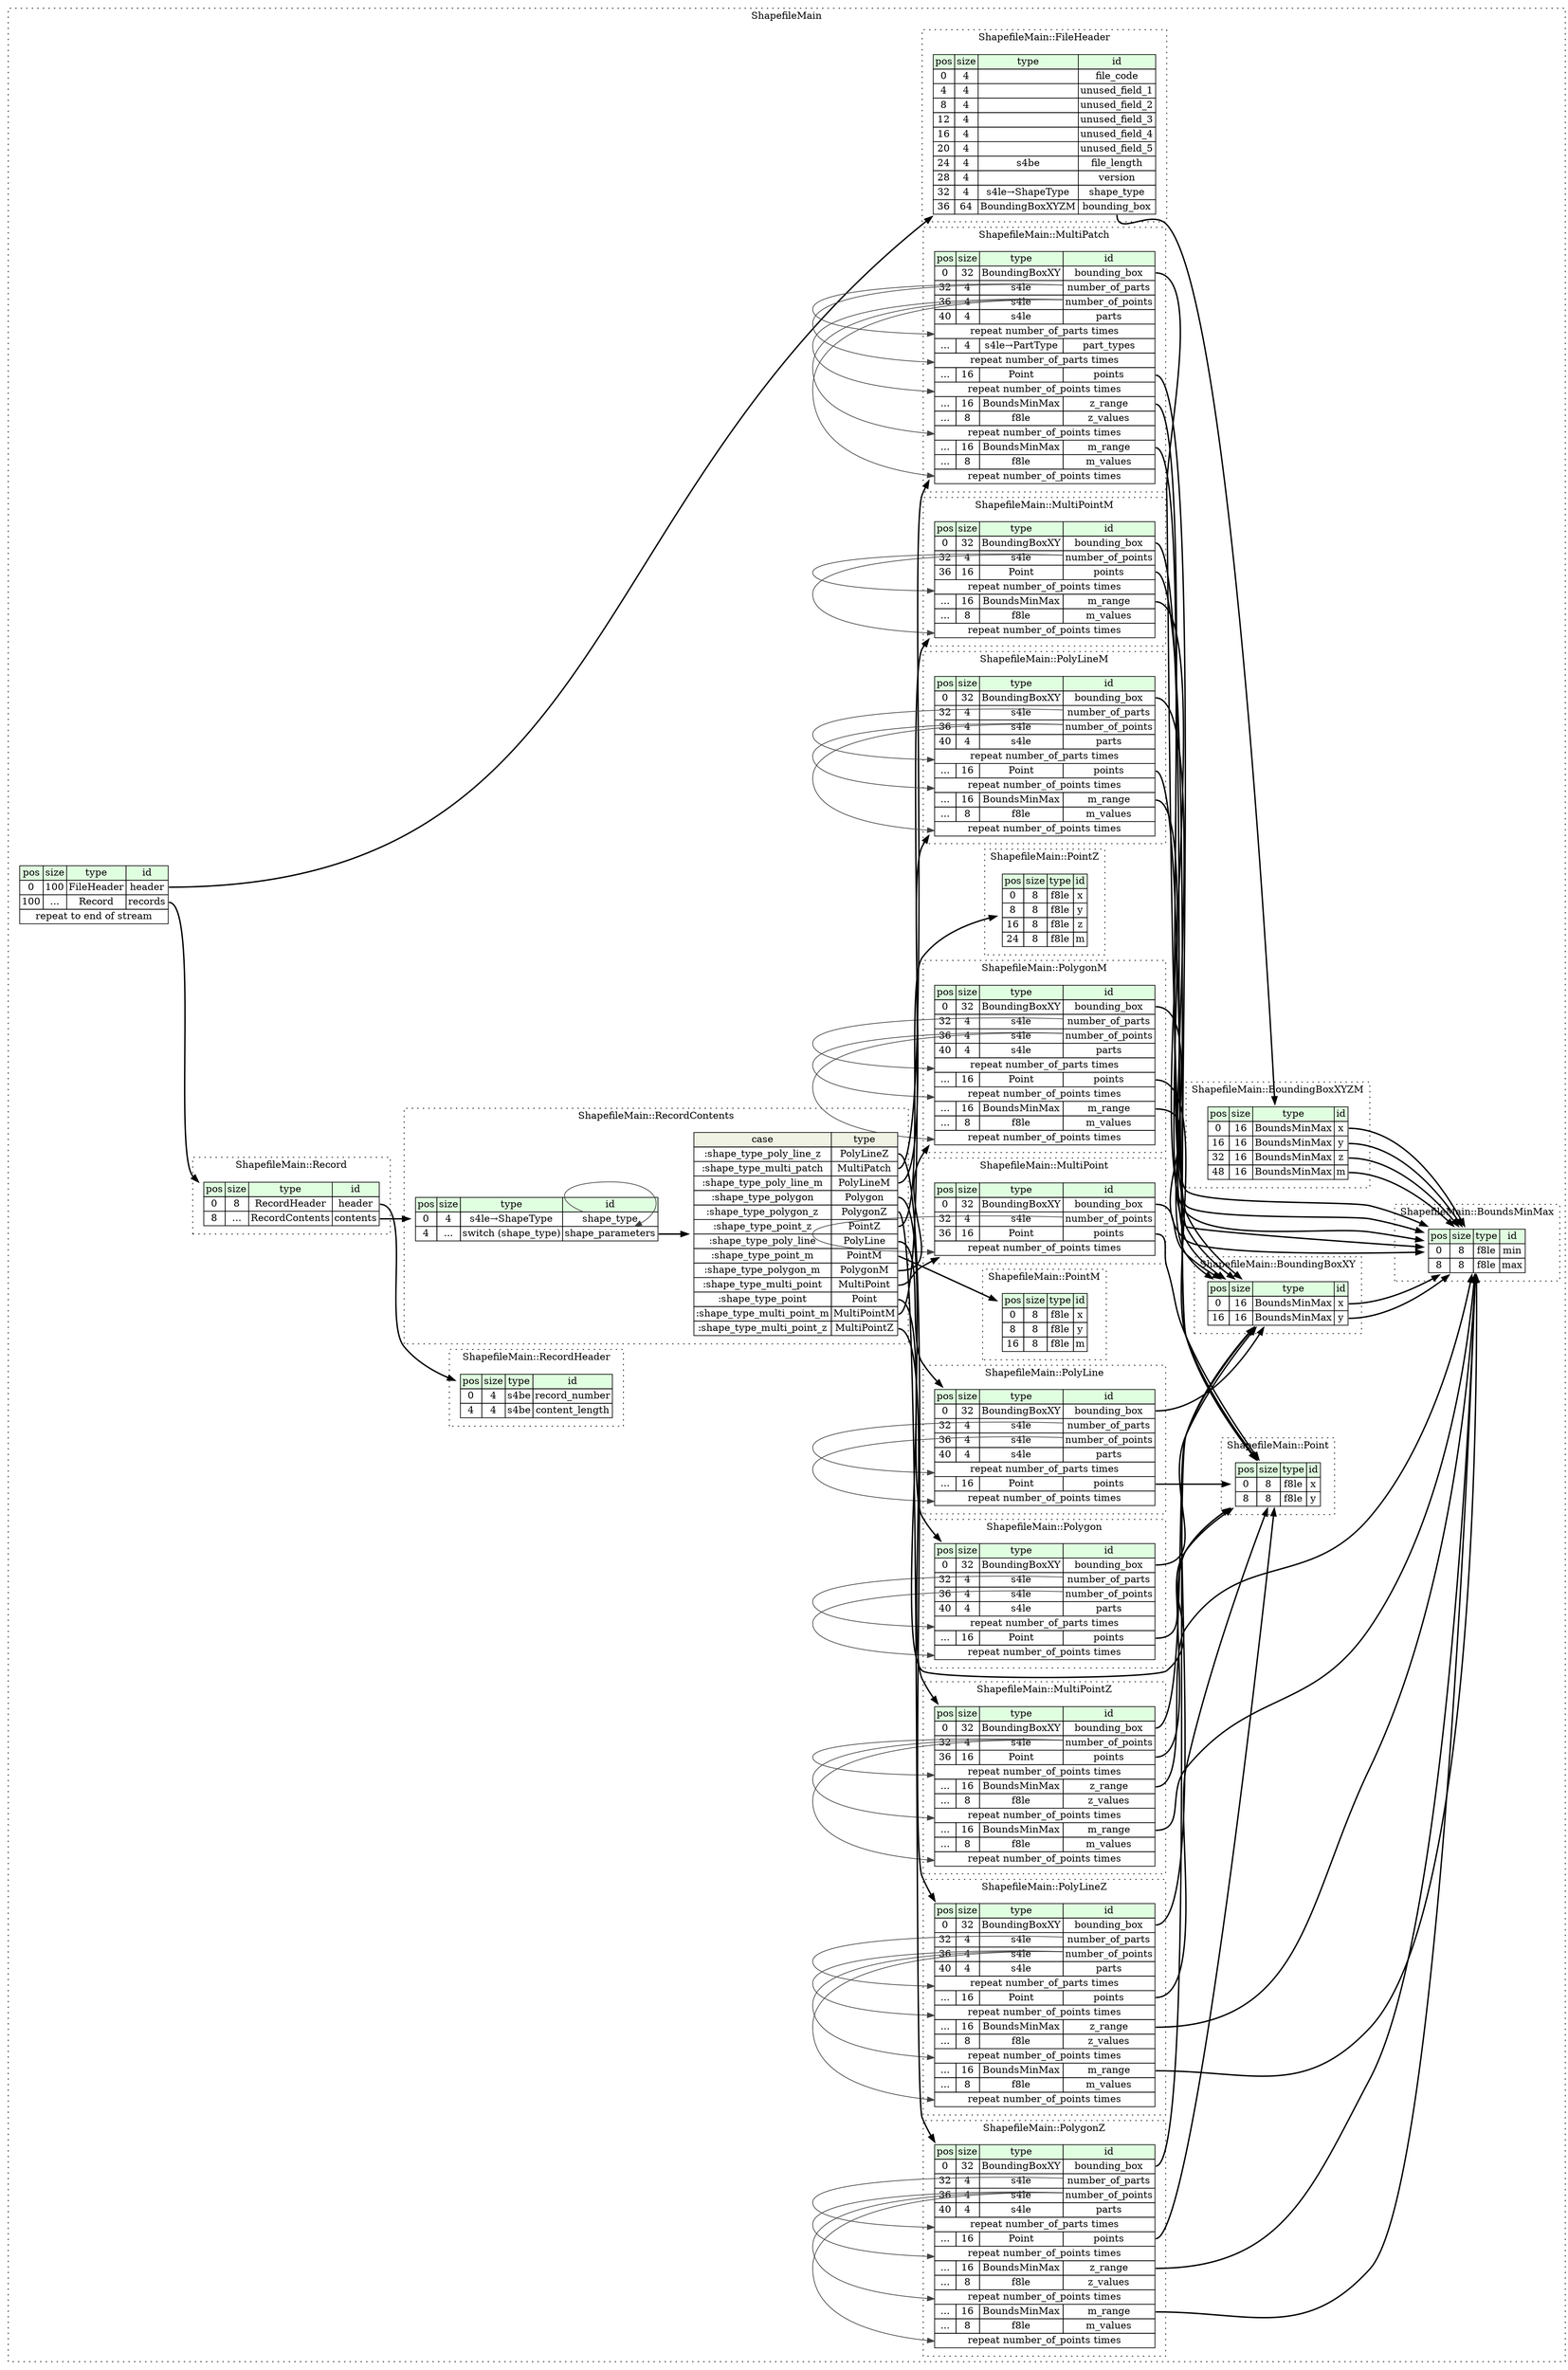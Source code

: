 digraph {
	rankdir=LR;
	node [shape=plaintext];
	subgraph cluster__shapefile_main {
		label="ShapefileMain";
		graph[style=dotted];

		shapefile_main__seq [label=<<TABLE BORDER="0" CELLBORDER="1" CELLSPACING="0">
			<TR><TD BGCOLOR="#E0FFE0">pos</TD><TD BGCOLOR="#E0FFE0">size</TD><TD BGCOLOR="#E0FFE0">type</TD><TD BGCOLOR="#E0FFE0">id</TD></TR>
			<TR><TD PORT="header_pos">0</TD><TD PORT="header_size">100</TD><TD>FileHeader</TD><TD PORT="header_type">header</TD></TR>
			<TR><TD PORT="records_pos">100</TD><TD PORT="records_size">...</TD><TD>Record</TD><TD PORT="records_type">records</TD></TR>
			<TR><TD COLSPAN="4" PORT="records__repeat">repeat to end of stream</TD></TR>
		</TABLE>>];
		subgraph cluster__multi_point_m {
			label="ShapefileMain::MultiPointM";
			graph[style=dotted];

			multi_point_m__seq [label=<<TABLE BORDER="0" CELLBORDER="1" CELLSPACING="0">
				<TR><TD BGCOLOR="#E0FFE0">pos</TD><TD BGCOLOR="#E0FFE0">size</TD><TD BGCOLOR="#E0FFE0">type</TD><TD BGCOLOR="#E0FFE0">id</TD></TR>
				<TR><TD PORT="bounding_box_pos">0</TD><TD PORT="bounding_box_size">32</TD><TD>BoundingBoxXY</TD><TD PORT="bounding_box_type">bounding_box</TD></TR>
				<TR><TD PORT="number_of_points_pos">32</TD><TD PORT="number_of_points_size">4</TD><TD>s4le</TD><TD PORT="number_of_points_type">number_of_points</TD></TR>
				<TR><TD PORT="points_pos">36</TD><TD PORT="points_size">16</TD><TD>Point</TD><TD PORT="points_type">points</TD></TR>
				<TR><TD COLSPAN="4" PORT="points__repeat">repeat number_of_points times</TD></TR>
				<TR><TD PORT="m_range_pos">...</TD><TD PORT="m_range_size">16</TD><TD>BoundsMinMax</TD><TD PORT="m_range_type">m_range</TD></TR>
				<TR><TD PORT="m_values_pos">...</TD><TD PORT="m_values_size">8</TD><TD>f8le</TD><TD PORT="m_values_type">m_values</TD></TR>
				<TR><TD COLSPAN="4" PORT="m_values__repeat">repeat number_of_points times</TD></TR>
			</TABLE>>];
		}
		subgraph cluster__bounding_box_x_y_z_m {
			label="ShapefileMain::BoundingBoxXYZM";
			graph[style=dotted];

			bounding_box_x_y_z_m__seq [label=<<TABLE BORDER="0" CELLBORDER="1" CELLSPACING="0">
				<TR><TD BGCOLOR="#E0FFE0">pos</TD><TD BGCOLOR="#E0FFE0">size</TD><TD BGCOLOR="#E0FFE0">type</TD><TD BGCOLOR="#E0FFE0">id</TD></TR>
				<TR><TD PORT="x_pos">0</TD><TD PORT="x_size">16</TD><TD>BoundsMinMax</TD><TD PORT="x_type">x</TD></TR>
				<TR><TD PORT="y_pos">16</TD><TD PORT="y_size">16</TD><TD>BoundsMinMax</TD><TD PORT="y_type">y</TD></TR>
				<TR><TD PORT="z_pos">32</TD><TD PORT="z_size">16</TD><TD>BoundsMinMax</TD><TD PORT="z_type">z</TD></TR>
				<TR><TD PORT="m_pos">48</TD><TD PORT="m_size">16</TD><TD>BoundsMinMax</TD><TD PORT="m_type">m</TD></TR>
			</TABLE>>];
		}
		subgraph cluster__point {
			label="ShapefileMain::Point";
			graph[style=dotted];

			point__seq [label=<<TABLE BORDER="0" CELLBORDER="1" CELLSPACING="0">
				<TR><TD BGCOLOR="#E0FFE0">pos</TD><TD BGCOLOR="#E0FFE0">size</TD><TD BGCOLOR="#E0FFE0">type</TD><TD BGCOLOR="#E0FFE0">id</TD></TR>
				<TR><TD PORT="x_pos">0</TD><TD PORT="x_size">8</TD><TD>f8le</TD><TD PORT="x_type">x</TD></TR>
				<TR><TD PORT="y_pos">8</TD><TD PORT="y_size">8</TD><TD>f8le</TD><TD PORT="y_type">y</TD></TR>
			</TABLE>>];
		}
		subgraph cluster__polygon {
			label="ShapefileMain::Polygon";
			graph[style=dotted];

			polygon__seq [label=<<TABLE BORDER="0" CELLBORDER="1" CELLSPACING="0">
				<TR><TD BGCOLOR="#E0FFE0">pos</TD><TD BGCOLOR="#E0FFE0">size</TD><TD BGCOLOR="#E0FFE0">type</TD><TD BGCOLOR="#E0FFE0">id</TD></TR>
				<TR><TD PORT="bounding_box_pos">0</TD><TD PORT="bounding_box_size">32</TD><TD>BoundingBoxXY</TD><TD PORT="bounding_box_type">bounding_box</TD></TR>
				<TR><TD PORT="number_of_parts_pos">32</TD><TD PORT="number_of_parts_size">4</TD><TD>s4le</TD><TD PORT="number_of_parts_type">number_of_parts</TD></TR>
				<TR><TD PORT="number_of_points_pos">36</TD><TD PORT="number_of_points_size">4</TD><TD>s4le</TD><TD PORT="number_of_points_type">number_of_points</TD></TR>
				<TR><TD PORT="parts_pos">40</TD><TD PORT="parts_size">4</TD><TD>s4le</TD><TD PORT="parts_type">parts</TD></TR>
				<TR><TD COLSPAN="4" PORT="parts__repeat">repeat number_of_parts times</TD></TR>
				<TR><TD PORT="points_pos">...</TD><TD PORT="points_size">16</TD><TD>Point</TD><TD PORT="points_type">points</TD></TR>
				<TR><TD COLSPAN="4" PORT="points__repeat">repeat number_of_points times</TD></TR>
			</TABLE>>];
		}
		subgraph cluster__bounds_min_max {
			label="ShapefileMain::BoundsMinMax";
			graph[style=dotted];

			bounds_min_max__seq [label=<<TABLE BORDER="0" CELLBORDER="1" CELLSPACING="0">
				<TR><TD BGCOLOR="#E0FFE0">pos</TD><TD BGCOLOR="#E0FFE0">size</TD><TD BGCOLOR="#E0FFE0">type</TD><TD BGCOLOR="#E0FFE0">id</TD></TR>
				<TR><TD PORT="min_pos">0</TD><TD PORT="min_size">8</TD><TD>f8le</TD><TD PORT="min_type">min</TD></TR>
				<TR><TD PORT="max_pos">8</TD><TD PORT="max_size">8</TD><TD>f8le</TD><TD PORT="max_type">max</TD></TR>
			</TABLE>>];
		}
		subgraph cluster__poly_line {
			label="ShapefileMain::PolyLine";
			graph[style=dotted];

			poly_line__seq [label=<<TABLE BORDER="0" CELLBORDER="1" CELLSPACING="0">
				<TR><TD BGCOLOR="#E0FFE0">pos</TD><TD BGCOLOR="#E0FFE0">size</TD><TD BGCOLOR="#E0FFE0">type</TD><TD BGCOLOR="#E0FFE0">id</TD></TR>
				<TR><TD PORT="bounding_box_pos">0</TD><TD PORT="bounding_box_size">32</TD><TD>BoundingBoxXY</TD><TD PORT="bounding_box_type">bounding_box</TD></TR>
				<TR><TD PORT="number_of_parts_pos">32</TD><TD PORT="number_of_parts_size">4</TD><TD>s4le</TD><TD PORT="number_of_parts_type">number_of_parts</TD></TR>
				<TR><TD PORT="number_of_points_pos">36</TD><TD PORT="number_of_points_size">4</TD><TD>s4le</TD><TD PORT="number_of_points_type">number_of_points</TD></TR>
				<TR><TD PORT="parts_pos">40</TD><TD PORT="parts_size">4</TD><TD>s4le</TD><TD PORT="parts_type">parts</TD></TR>
				<TR><TD COLSPAN="4" PORT="parts__repeat">repeat number_of_parts times</TD></TR>
				<TR><TD PORT="points_pos">...</TD><TD PORT="points_size">16</TD><TD>Point</TD><TD PORT="points_type">points</TD></TR>
				<TR><TD COLSPAN="4" PORT="points__repeat">repeat number_of_points times</TD></TR>
			</TABLE>>];
		}
		subgraph cluster__multi_point_z {
			label="ShapefileMain::MultiPointZ";
			graph[style=dotted];

			multi_point_z__seq [label=<<TABLE BORDER="0" CELLBORDER="1" CELLSPACING="0">
				<TR><TD BGCOLOR="#E0FFE0">pos</TD><TD BGCOLOR="#E0FFE0">size</TD><TD BGCOLOR="#E0FFE0">type</TD><TD BGCOLOR="#E0FFE0">id</TD></TR>
				<TR><TD PORT="bounding_box_pos">0</TD><TD PORT="bounding_box_size">32</TD><TD>BoundingBoxXY</TD><TD PORT="bounding_box_type">bounding_box</TD></TR>
				<TR><TD PORT="number_of_points_pos">32</TD><TD PORT="number_of_points_size">4</TD><TD>s4le</TD><TD PORT="number_of_points_type">number_of_points</TD></TR>
				<TR><TD PORT="points_pos">36</TD><TD PORT="points_size">16</TD><TD>Point</TD><TD PORT="points_type">points</TD></TR>
				<TR><TD COLSPAN="4" PORT="points__repeat">repeat number_of_points times</TD></TR>
				<TR><TD PORT="z_range_pos">...</TD><TD PORT="z_range_size">16</TD><TD>BoundsMinMax</TD><TD PORT="z_range_type">z_range</TD></TR>
				<TR><TD PORT="z_values_pos">...</TD><TD PORT="z_values_size">8</TD><TD>f8le</TD><TD PORT="z_values_type">z_values</TD></TR>
				<TR><TD COLSPAN="4" PORT="z_values__repeat">repeat number_of_points times</TD></TR>
				<TR><TD PORT="m_range_pos">...</TD><TD PORT="m_range_size">16</TD><TD>BoundsMinMax</TD><TD PORT="m_range_type">m_range</TD></TR>
				<TR><TD PORT="m_values_pos">...</TD><TD PORT="m_values_size">8</TD><TD>f8le</TD><TD PORT="m_values_type">m_values</TD></TR>
				<TR><TD COLSPAN="4" PORT="m_values__repeat">repeat number_of_points times</TD></TR>
			</TABLE>>];
		}
		subgraph cluster__poly_line_z {
			label="ShapefileMain::PolyLineZ";
			graph[style=dotted];

			poly_line_z__seq [label=<<TABLE BORDER="0" CELLBORDER="1" CELLSPACING="0">
				<TR><TD BGCOLOR="#E0FFE0">pos</TD><TD BGCOLOR="#E0FFE0">size</TD><TD BGCOLOR="#E0FFE0">type</TD><TD BGCOLOR="#E0FFE0">id</TD></TR>
				<TR><TD PORT="bounding_box_pos">0</TD><TD PORT="bounding_box_size">32</TD><TD>BoundingBoxXY</TD><TD PORT="bounding_box_type">bounding_box</TD></TR>
				<TR><TD PORT="number_of_parts_pos">32</TD><TD PORT="number_of_parts_size">4</TD><TD>s4le</TD><TD PORT="number_of_parts_type">number_of_parts</TD></TR>
				<TR><TD PORT="number_of_points_pos">36</TD><TD PORT="number_of_points_size">4</TD><TD>s4le</TD><TD PORT="number_of_points_type">number_of_points</TD></TR>
				<TR><TD PORT="parts_pos">40</TD><TD PORT="parts_size">4</TD><TD>s4le</TD><TD PORT="parts_type">parts</TD></TR>
				<TR><TD COLSPAN="4" PORT="parts__repeat">repeat number_of_parts times</TD></TR>
				<TR><TD PORT="points_pos">...</TD><TD PORT="points_size">16</TD><TD>Point</TD><TD PORT="points_type">points</TD></TR>
				<TR><TD COLSPAN="4" PORT="points__repeat">repeat number_of_points times</TD></TR>
				<TR><TD PORT="z_range_pos">...</TD><TD PORT="z_range_size">16</TD><TD>BoundsMinMax</TD><TD PORT="z_range_type">z_range</TD></TR>
				<TR><TD PORT="z_values_pos">...</TD><TD PORT="z_values_size">8</TD><TD>f8le</TD><TD PORT="z_values_type">z_values</TD></TR>
				<TR><TD COLSPAN="4" PORT="z_values__repeat">repeat number_of_points times</TD></TR>
				<TR><TD PORT="m_range_pos">...</TD><TD PORT="m_range_size">16</TD><TD>BoundsMinMax</TD><TD PORT="m_range_type">m_range</TD></TR>
				<TR><TD PORT="m_values_pos">...</TD><TD PORT="m_values_size">8</TD><TD>f8le</TD><TD PORT="m_values_type">m_values</TD></TR>
				<TR><TD COLSPAN="4" PORT="m_values__repeat">repeat number_of_points times</TD></TR>
			</TABLE>>];
		}
		subgraph cluster__polygon_z {
			label="ShapefileMain::PolygonZ";
			graph[style=dotted];

			polygon_z__seq [label=<<TABLE BORDER="0" CELLBORDER="1" CELLSPACING="0">
				<TR><TD BGCOLOR="#E0FFE0">pos</TD><TD BGCOLOR="#E0FFE0">size</TD><TD BGCOLOR="#E0FFE0">type</TD><TD BGCOLOR="#E0FFE0">id</TD></TR>
				<TR><TD PORT="bounding_box_pos">0</TD><TD PORT="bounding_box_size">32</TD><TD>BoundingBoxXY</TD><TD PORT="bounding_box_type">bounding_box</TD></TR>
				<TR><TD PORT="number_of_parts_pos">32</TD><TD PORT="number_of_parts_size">4</TD><TD>s4le</TD><TD PORT="number_of_parts_type">number_of_parts</TD></TR>
				<TR><TD PORT="number_of_points_pos">36</TD><TD PORT="number_of_points_size">4</TD><TD>s4le</TD><TD PORT="number_of_points_type">number_of_points</TD></TR>
				<TR><TD PORT="parts_pos">40</TD><TD PORT="parts_size">4</TD><TD>s4le</TD><TD PORT="parts_type">parts</TD></TR>
				<TR><TD COLSPAN="4" PORT="parts__repeat">repeat number_of_parts times</TD></TR>
				<TR><TD PORT="points_pos">...</TD><TD PORT="points_size">16</TD><TD>Point</TD><TD PORT="points_type">points</TD></TR>
				<TR><TD COLSPAN="4" PORT="points__repeat">repeat number_of_points times</TD></TR>
				<TR><TD PORT="z_range_pos">...</TD><TD PORT="z_range_size">16</TD><TD>BoundsMinMax</TD><TD PORT="z_range_type">z_range</TD></TR>
				<TR><TD PORT="z_values_pos">...</TD><TD PORT="z_values_size">8</TD><TD>f8le</TD><TD PORT="z_values_type">z_values</TD></TR>
				<TR><TD COLSPAN="4" PORT="z_values__repeat">repeat number_of_points times</TD></TR>
				<TR><TD PORT="m_range_pos">...</TD><TD PORT="m_range_size">16</TD><TD>BoundsMinMax</TD><TD PORT="m_range_type">m_range</TD></TR>
				<TR><TD PORT="m_values_pos">...</TD><TD PORT="m_values_size">8</TD><TD>f8le</TD><TD PORT="m_values_type">m_values</TD></TR>
				<TR><TD COLSPAN="4" PORT="m_values__repeat">repeat number_of_points times</TD></TR>
			</TABLE>>];
		}
		subgraph cluster__bounding_box_x_y {
			label="ShapefileMain::BoundingBoxXY";
			graph[style=dotted];

			bounding_box_x_y__seq [label=<<TABLE BORDER="0" CELLBORDER="1" CELLSPACING="0">
				<TR><TD BGCOLOR="#E0FFE0">pos</TD><TD BGCOLOR="#E0FFE0">size</TD><TD BGCOLOR="#E0FFE0">type</TD><TD BGCOLOR="#E0FFE0">id</TD></TR>
				<TR><TD PORT="x_pos">0</TD><TD PORT="x_size">16</TD><TD>BoundsMinMax</TD><TD PORT="x_type">x</TD></TR>
				<TR><TD PORT="y_pos">16</TD><TD PORT="y_size">16</TD><TD>BoundsMinMax</TD><TD PORT="y_type">y</TD></TR>
			</TABLE>>];
		}
		subgraph cluster__point_m {
			label="ShapefileMain::PointM";
			graph[style=dotted];

			point_m__seq [label=<<TABLE BORDER="0" CELLBORDER="1" CELLSPACING="0">
				<TR><TD BGCOLOR="#E0FFE0">pos</TD><TD BGCOLOR="#E0FFE0">size</TD><TD BGCOLOR="#E0FFE0">type</TD><TD BGCOLOR="#E0FFE0">id</TD></TR>
				<TR><TD PORT="x_pos">0</TD><TD PORT="x_size">8</TD><TD>f8le</TD><TD PORT="x_type">x</TD></TR>
				<TR><TD PORT="y_pos">8</TD><TD PORT="y_size">8</TD><TD>f8le</TD><TD PORT="y_type">y</TD></TR>
				<TR><TD PORT="m_pos">16</TD><TD PORT="m_size">8</TD><TD>f8le</TD><TD PORT="m_type">m</TD></TR>
			</TABLE>>];
		}
		subgraph cluster__polygon_m {
			label="ShapefileMain::PolygonM";
			graph[style=dotted];

			polygon_m__seq [label=<<TABLE BORDER="0" CELLBORDER="1" CELLSPACING="0">
				<TR><TD BGCOLOR="#E0FFE0">pos</TD><TD BGCOLOR="#E0FFE0">size</TD><TD BGCOLOR="#E0FFE0">type</TD><TD BGCOLOR="#E0FFE0">id</TD></TR>
				<TR><TD PORT="bounding_box_pos">0</TD><TD PORT="bounding_box_size">32</TD><TD>BoundingBoxXY</TD><TD PORT="bounding_box_type">bounding_box</TD></TR>
				<TR><TD PORT="number_of_parts_pos">32</TD><TD PORT="number_of_parts_size">4</TD><TD>s4le</TD><TD PORT="number_of_parts_type">number_of_parts</TD></TR>
				<TR><TD PORT="number_of_points_pos">36</TD><TD PORT="number_of_points_size">4</TD><TD>s4le</TD><TD PORT="number_of_points_type">number_of_points</TD></TR>
				<TR><TD PORT="parts_pos">40</TD><TD PORT="parts_size">4</TD><TD>s4le</TD><TD PORT="parts_type">parts</TD></TR>
				<TR><TD COLSPAN="4" PORT="parts__repeat">repeat number_of_parts times</TD></TR>
				<TR><TD PORT="points_pos">...</TD><TD PORT="points_size">16</TD><TD>Point</TD><TD PORT="points_type">points</TD></TR>
				<TR><TD COLSPAN="4" PORT="points__repeat">repeat number_of_points times</TD></TR>
				<TR><TD PORT="m_range_pos">...</TD><TD PORT="m_range_size">16</TD><TD>BoundsMinMax</TD><TD PORT="m_range_type">m_range</TD></TR>
				<TR><TD PORT="m_values_pos">...</TD><TD PORT="m_values_size">8</TD><TD>f8le</TD><TD PORT="m_values_type">m_values</TD></TR>
				<TR><TD COLSPAN="4" PORT="m_values__repeat">repeat number_of_points times</TD></TR>
			</TABLE>>];
		}
		subgraph cluster__record_header {
			label="ShapefileMain::RecordHeader";
			graph[style=dotted];

			record_header__seq [label=<<TABLE BORDER="0" CELLBORDER="1" CELLSPACING="0">
				<TR><TD BGCOLOR="#E0FFE0">pos</TD><TD BGCOLOR="#E0FFE0">size</TD><TD BGCOLOR="#E0FFE0">type</TD><TD BGCOLOR="#E0FFE0">id</TD></TR>
				<TR><TD PORT="record_number_pos">0</TD><TD PORT="record_number_size">4</TD><TD>s4be</TD><TD PORT="record_number_type">record_number</TD></TR>
				<TR><TD PORT="content_length_pos">4</TD><TD PORT="content_length_size">4</TD><TD>s4be</TD><TD PORT="content_length_type">content_length</TD></TR>
			</TABLE>>];
		}
		subgraph cluster__multi_point {
			label="ShapefileMain::MultiPoint";
			graph[style=dotted];

			multi_point__seq [label=<<TABLE BORDER="0" CELLBORDER="1" CELLSPACING="0">
				<TR><TD BGCOLOR="#E0FFE0">pos</TD><TD BGCOLOR="#E0FFE0">size</TD><TD BGCOLOR="#E0FFE0">type</TD><TD BGCOLOR="#E0FFE0">id</TD></TR>
				<TR><TD PORT="bounding_box_pos">0</TD><TD PORT="bounding_box_size">32</TD><TD>BoundingBoxXY</TD><TD PORT="bounding_box_type">bounding_box</TD></TR>
				<TR><TD PORT="number_of_points_pos">32</TD><TD PORT="number_of_points_size">4</TD><TD>s4le</TD><TD PORT="number_of_points_type">number_of_points</TD></TR>
				<TR><TD PORT="points_pos">36</TD><TD PORT="points_size">16</TD><TD>Point</TD><TD PORT="points_type">points</TD></TR>
				<TR><TD COLSPAN="4" PORT="points__repeat">repeat number_of_points times</TD></TR>
			</TABLE>>];
		}
		subgraph cluster__file_header {
			label="ShapefileMain::FileHeader";
			graph[style=dotted];

			file_header__seq [label=<<TABLE BORDER="0" CELLBORDER="1" CELLSPACING="0">
				<TR><TD BGCOLOR="#E0FFE0">pos</TD><TD BGCOLOR="#E0FFE0">size</TD><TD BGCOLOR="#E0FFE0">type</TD><TD BGCOLOR="#E0FFE0">id</TD></TR>
				<TR><TD PORT="file_code_pos">0</TD><TD PORT="file_code_size">4</TD><TD></TD><TD PORT="file_code_type">file_code</TD></TR>
				<TR><TD PORT="unused_field_1_pos">4</TD><TD PORT="unused_field_1_size">4</TD><TD></TD><TD PORT="unused_field_1_type">unused_field_1</TD></TR>
				<TR><TD PORT="unused_field_2_pos">8</TD><TD PORT="unused_field_2_size">4</TD><TD></TD><TD PORT="unused_field_2_type">unused_field_2</TD></TR>
				<TR><TD PORT="unused_field_3_pos">12</TD><TD PORT="unused_field_3_size">4</TD><TD></TD><TD PORT="unused_field_3_type">unused_field_3</TD></TR>
				<TR><TD PORT="unused_field_4_pos">16</TD><TD PORT="unused_field_4_size">4</TD><TD></TD><TD PORT="unused_field_4_type">unused_field_4</TD></TR>
				<TR><TD PORT="unused_field_5_pos">20</TD><TD PORT="unused_field_5_size">4</TD><TD></TD><TD PORT="unused_field_5_type">unused_field_5</TD></TR>
				<TR><TD PORT="file_length_pos">24</TD><TD PORT="file_length_size">4</TD><TD>s4be</TD><TD PORT="file_length_type">file_length</TD></TR>
				<TR><TD PORT="version_pos">28</TD><TD PORT="version_size">4</TD><TD></TD><TD PORT="version_type">version</TD></TR>
				<TR><TD PORT="shape_type_pos">32</TD><TD PORT="shape_type_size">4</TD><TD>s4le→ShapeType</TD><TD PORT="shape_type_type">shape_type</TD></TR>
				<TR><TD PORT="bounding_box_pos">36</TD><TD PORT="bounding_box_size">64</TD><TD>BoundingBoxXYZM</TD><TD PORT="bounding_box_type">bounding_box</TD></TR>
			</TABLE>>];
		}
		subgraph cluster__point_z {
			label="ShapefileMain::PointZ";
			graph[style=dotted];

			point_z__seq [label=<<TABLE BORDER="0" CELLBORDER="1" CELLSPACING="0">
				<TR><TD BGCOLOR="#E0FFE0">pos</TD><TD BGCOLOR="#E0FFE0">size</TD><TD BGCOLOR="#E0FFE0">type</TD><TD BGCOLOR="#E0FFE0">id</TD></TR>
				<TR><TD PORT="x_pos">0</TD><TD PORT="x_size">8</TD><TD>f8le</TD><TD PORT="x_type">x</TD></TR>
				<TR><TD PORT="y_pos">8</TD><TD PORT="y_size">8</TD><TD>f8le</TD><TD PORT="y_type">y</TD></TR>
				<TR><TD PORT="z_pos">16</TD><TD PORT="z_size">8</TD><TD>f8le</TD><TD PORT="z_type">z</TD></TR>
				<TR><TD PORT="m_pos">24</TD><TD PORT="m_size">8</TD><TD>f8le</TD><TD PORT="m_type">m</TD></TR>
			</TABLE>>];
		}
		subgraph cluster__record {
			label="ShapefileMain::Record";
			graph[style=dotted];

			record__seq [label=<<TABLE BORDER="0" CELLBORDER="1" CELLSPACING="0">
				<TR><TD BGCOLOR="#E0FFE0">pos</TD><TD BGCOLOR="#E0FFE0">size</TD><TD BGCOLOR="#E0FFE0">type</TD><TD BGCOLOR="#E0FFE0">id</TD></TR>
				<TR><TD PORT="header_pos">0</TD><TD PORT="header_size">8</TD><TD>RecordHeader</TD><TD PORT="header_type">header</TD></TR>
				<TR><TD PORT="contents_pos">8</TD><TD PORT="contents_size">...</TD><TD>RecordContents</TD><TD PORT="contents_type">contents</TD></TR>
			</TABLE>>];
		}
		subgraph cluster__record_contents {
			label="ShapefileMain::RecordContents";
			graph[style=dotted];

			record_contents__seq [label=<<TABLE BORDER="0" CELLBORDER="1" CELLSPACING="0">
				<TR><TD BGCOLOR="#E0FFE0">pos</TD><TD BGCOLOR="#E0FFE0">size</TD><TD BGCOLOR="#E0FFE0">type</TD><TD BGCOLOR="#E0FFE0">id</TD></TR>
				<TR><TD PORT="shape_type_pos">0</TD><TD PORT="shape_type_size">4</TD><TD>s4le→ShapeType</TD><TD PORT="shape_type_type">shape_type</TD></TR>
				<TR><TD PORT="shape_parameters_pos">4</TD><TD PORT="shape_parameters_size">...</TD><TD>switch (shape_type)</TD><TD PORT="shape_parameters_type">shape_parameters</TD></TR>
			</TABLE>>];
record_contents__seq_shape_parameters_switch [label=<<TABLE BORDER="0" CELLBORDER="1" CELLSPACING="0">
	<TR><TD BGCOLOR="#F0F2E4">case</TD><TD BGCOLOR="#F0F2E4">type</TD></TR>
	<TR><TD>:shape_type_poly_line_z</TD><TD PORT="case0">PolyLineZ</TD></TR>
	<TR><TD>:shape_type_multi_patch</TD><TD PORT="case1">MultiPatch</TD></TR>
	<TR><TD>:shape_type_poly_line_m</TD><TD PORT="case2">PolyLineM</TD></TR>
	<TR><TD>:shape_type_polygon</TD><TD PORT="case3">Polygon</TD></TR>
	<TR><TD>:shape_type_polygon_z</TD><TD PORT="case4">PolygonZ</TD></TR>
	<TR><TD>:shape_type_point_z</TD><TD PORT="case5">PointZ</TD></TR>
	<TR><TD>:shape_type_poly_line</TD><TD PORT="case6">PolyLine</TD></TR>
	<TR><TD>:shape_type_point_m</TD><TD PORT="case7">PointM</TD></TR>
	<TR><TD>:shape_type_polygon_m</TD><TD PORT="case8">PolygonM</TD></TR>
	<TR><TD>:shape_type_multi_point</TD><TD PORT="case9">MultiPoint</TD></TR>
	<TR><TD>:shape_type_point</TD><TD PORT="case10">Point</TD></TR>
	<TR><TD>:shape_type_multi_point_m</TD><TD PORT="case11">MultiPointM</TD></TR>
	<TR><TD>:shape_type_multi_point_z</TD><TD PORT="case12">MultiPointZ</TD></TR>
</TABLE>>];
		}
		subgraph cluster__multi_patch {
			label="ShapefileMain::MultiPatch";
			graph[style=dotted];

			multi_patch__seq [label=<<TABLE BORDER="0" CELLBORDER="1" CELLSPACING="0">
				<TR><TD BGCOLOR="#E0FFE0">pos</TD><TD BGCOLOR="#E0FFE0">size</TD><TD BGCOLOR="#E0FFE0">type</TD><TD BGCOLOR="#E0FFE0">id</TD></TR>
				<TR><TD PORT="bounding_box_pos">0</TD><TD PORT="bounding_box_size">32</TD><TD>BoundingBoxXY</TD><TD PORT="bounding_box_type">bounding_box</TD></TR>
				<TR><TD PORT="number_of_parts_pos">32</TD><TD PORT="number_of_parts_size">4</TD><TD>s4le</TD><TD PORT="number_of_parts_type">number_of_parts</TD></TR>
				<TR><TD PORT="number_of_points_pos">36</TD><TD PORT="number_of_points_size">4</TD><TD>s4le</TD><TD PORT="number_of_points_type">number_of_points</TD></TR>
				<TR><TD PORT="parts_pos">40</TD><TD PORT="parts_size">4</TD><TD>s4le</TD><TD PORT="parts_type">parts</TD></TR>
				<TR><TD COLSPAN="4" PORT="parts__repeat">repeat number_of_parts times</TD></TR>
				<TR><TD PORT="part_types_pos">...</TD><TD PORT="part_types_size">4</TD><TD>s4le→PartType</TD><TD PORT="part_types_type">part_types</TD></TR>
				<TR><TD COLSPAN="4" PORT="part_types__repeat">repeat number_of_parts times</TD></TR>
				<TR><TD PORT="points_pos">...</TD><TD PORT="points_size">16</TD><TD>Point</TD><TD PORT="points_type">points</TD></TR>
				<TR><TD COLSPAN="4" PORT="points__repeat">repeat number_of_points times</TD></TR>
				<TR><TD PORT="z_range_pos">...</TD><TD PORT="z_range_size">16</TD><TD>BoundsMinMax</TD><TD PORT="z_range_type">z_range</TD></TR>
				<TR><TD PORT="z_values_pos">...</TD><TD PORT="z_values_size">8</TD><TD>f8le</TD><TD PORT="z_values_type">z_values</TD></TR>
				<TR><TD COLSPAN="4" PORT="z_values__repeat">repeat number_of_points times</TD></TR>
				<TR><TD PORT="m_range_pos">...</TD><TD PORT="m_range_size">16</TD><TD>BoundsMinMax</TD><TD PORT="m_range_type">m_range</TD></TR>
				<TR><TD PORT="m_values_pos">...</TD><TD PORT="m_values_size">8</TD><TD>f8le</TD><TD PORT="m_values_type">m_values</TD></TR>
				<TR><TD COLSPAN="4" PORT="m_values__repeat">repeat number_of_points times</TD></TR>
			</TABLE>>];
		}
		subgraph cluster__poly_line_m {
			label="ShapefileMain::PolyLineM";
			graph[style=dotted];

			poly_line_m__seq [label=<<TABLE BORDER="0" CELLBORDER="1" CELLSPACING="0">
				<TR><TD BGCOLOR="#E0FFE0">pos</TD><TD BGCOLOR="#E0FFE0">size</TD><TD BGCOLOR="#E0FFE0">type</TD><TD BGCOLOR="#E0FFE0">id</TD></TR>
				<TR><TD PORT="bounding_box_pos">0</TD><TD PORT="bounding_box_size">32</TD><TD>BoundingBoxXY</TD><TD PORT="bounding_box_type">bounding_box</TD></TR>
				<TR><TD PORT="number_of_parts_pos">32</TD><TD PORT="number_of_parts_size">4</TD><TD>s4le</TD><TD PORT="number_of_parts_type">number_of_parts</TD></TR>
				<TR><TD PORT="number_of_points_pos">36</TD><TD PORT="number_of_points_size">4</TD><TD>s4le</TD><TD PORT="number_of_points_type">number_of_points</TD></TR>
				<TR><TD PORT="parts_pos">40</TD><TD PORT="parts_size">4</TD><TD>s4le</TD><TD PORT="parts_type">parts</TD></TR>
				<TR><TD COLSPAN="4" PORT="parts__repeat">repeat number_of_parts times</TD></TR>
				<TR><TD PORT="points_pos">...</TD><TD PORT="points_size">16</TD><TD>Point</TD><TD PORT="points_type">points</TD></TR>
				<TR><TD COLSPAN="4" PORT="points__repeat">repeat number_of_points times</TD></TR>
				<TR><TD PORT="m_range_pos">...</TD><TD PORT="m_range_size">16</TD><TD>BoundsMinMax</TD><TD PORT="m_range_type">m_range</TD></TR>
				<TR><TD PORT="m_values_pos">...</TD><TD PORT="m_values_size">8</TD><TD>f8le</TD><TD PORT="m_values_type">m_values</TD></TR>
				<TR><TD COLSPAN="4" PORT="m_values__repeat">repeat number_of_points times</TD></TR>
			</TABLE>>];
		}
	}
	shapefile_main__seq:header_type -> file_header__seq [style=bold];
	shapefile_main__seq:records_type -> record__seq [style=bold];
	multi_point_m__seq:bounding_box_type -> bounding_box_x_y__seq [style=bold];
	multi_point_m__seq:points_type -> point__seq [style=bold];
	multi_point_m__seq:number_of_points_type -> multi_point_m__seq:points__repeat [color="#404040"];
	multi_point_m__seq:m_range_type -> bounds_min_max__seq [style=bold];
	multi_point_m__seq:number_of_points_type -> multi_point_m__seq:m_values__repeat [color="#404040"];
	bounding_box_x_y_z_m__seq:x_type -> bounds_min_max__seq [style=bold];
	bounding_box_x_y_z_m__seq:y_type -> bounds_min_max__seq [style=bold];
	bounding_box_x_y_z_m__seq:z_type -> bounds_min_max__seq [style=bold];
	bounding_box_x_y_z_m__seq:m_type -> bounds_min_max__seq [style=bold];
	polygon__seq:bounding_box_type -> bounding_box_x_y__seq [style=bold];
	polygon__seq:number_of_parts_type -> polygon__seq:parts__repeat [color="#404040"];
	polygon__seq:points_type -> point__seq [style=bold];
	polygon__seq:number_of_points_type -> polygon__seq:points__repeat [color="#404040"];
	poly_line__seq:bounding_box_type -> bounding_box_x_y__seq [style=bold];
	poly_line__seq:number_of_parts_type -> poly_line__seq:parts__repeat [color="#404040"];
	poly_line__seq:points_type -> point__seq [style=bold];
	poly_line__seq:number_of_points_type -> poly_line__seq:points__repeat [color="#404040"];
	multi_point_z__seq:bounding_box_type -> bounding_box_x_y__seq [style=bold];
	multi_point_z__seq:points_type -> point__seq [style=bold];
	multi_point_z__seq:number_of_points_type -> multi_point_z__seq:points__repeat [color="#404040"];
	multi_point_z__seq:z_range_type -> bounds_min_max__seq [style=bold];
	multi_point_z__seq:number_of_points_type -> multi_point_z__seq:z_values__repeat [color="#404040"];
	multi_point_z__seq:m_range_type -> bounds_min_max__seq [style=bold];
	multi_point_z__seq:number_of_points_type -> multi_point_z__seq:m_values__repeat [color="#404040"];
	poly_line_z__seq:bounding_box_type -> bounding_box_x_y__seq [style=bold];
	poly_line_z__seq:number_of_parts_type -> poly_line_z__seq:parts__repeat [color="#404040"];
	poly_line_z__seq:points_type -> point__seq [style=bold];
	poly_line_z__seq:number_of_points_type -> poly_line_z__seq:points__repeat [color="#404040"];
	poly_line_z__seq:z_range_type -> bounds_min_max__seq [style=bold];
	poly_line_z__seq:number_of_points_type -> poly_line_z__seq:z_values__repeat [color="#404040"];
	poly_line_z__seq:m_range_type -> bounds_min_max__seq [style=bold];
	poly_line_z__seq:number_of_points_type -> poly_line_z__seq:m_values__repeat [color="#404040"];
	polygon_z__seq:bounding_box_type -> bounding_box_x_y__seq [style=bold];
	polygon_z__seq:number_of_parts_type -> polygon_z__seq:parts__repeat [color="#404040"];
	polygon_z__seq:points_type -> point__seq [style=bold];
	polygon_z__seq:number_of_points_type -> polygon_z__seq:points__repeat [color="#404040"];
	polygon_z__seq:z_range_type -> bounds_min_max__seq [style=bold];
	polygon_z__seq:number_of_points_type -> polygon_z__seq:z_values__repeat [color="#404040"];
	polygon_z__seq:m_range_type -> bounds_min_max__seq [style=bold];
	polygon_z__seq:number_of_points_type -> polygon_z__seq:m_values__repeat [color="#404040"];
	bounding_box_x_y__seq:x_type -> bounds_min_max__seq [style=bold];
	bounding_box_x_y__seq:y_type -> bounds_min_max__seq [style=bold];
	polygon_m__seq:bounding_box_type -> bounding_box_x_y__seq [style=bold];
	polygon_m__seq:number_of_parts_type -> polygon_m__seq:parts__repeat [color="#404040"];
	polygon_m__seq:points_type -> point__seq [style=bold];
	polygon_m__seq:number_of_points_type -> polygon_m__seq:points__repeat [color="#404040"];
	polygon_m__seq:m_range_type -> bounds_min_max__seq [style=bold];
	polygon_m__seq:number_of_points_type -> polygon_m__seq:m_values__repeat [color="#404040"];
	multi_point__seq:bounding_box_type -> bounding_box_x_y__seq [style=bold];
	multi_point__seq:points_type -> point__seq [style=bold];
	multi_point__seq:number_of_points_type -> multi_point__seq:points__repeat [color="#404040"];
	file_header__seq:bounding_box_type -> bounding_box_x_y_z_m__seq [style=bold];
	record__seq:header_type -> record_header__seq [style=bold];
	record__seq:contents_type -> record_contents__seq [style=bold];
	record_contents__seq:shape_parameters_type -> record_contents__seq_shape_parameters_switch [style=bold];
	record_contents__seq_shape_parameters_switch:case0 -> poly_line_z__seq [style=bold];
	record_contents__seq_shape_parameters_switch:case1 -> multi_patch__seq [style=bold];
	record_contents__seq_shape_parameters_switch:case2 -> poly_line_m__seq [style=bold];
	record_contents__seq_shape_parameters_switch:case3 -> polygon__seq [style=bold];
	record_contents__seq_shape_parameters_switch:case4 -> polygon_z__seq [style=bold];
	record_contents__seq_shape_parameters_switch:case5 -> point_z__seq [style=bold];
	record_contents__seq_shape_parameters_switch:case6 -> poly_line__seq [style=bold];
	record_contents__seq_shape_parameters_switch:case7 -> point_m__seq [style=bold];
	record_contents__seq_shape_parameters_switch:case8 -> polygon_m__seq [style=bold];
	record_contents__seq_shape_parameters_switch:case9 -> multi_point__seq [style=bold];
	record_contents__seq_shape_parameters_switch:case10 -> point__seq [style=bold];
	record_contents__seq_shape_parameters_switch:case11 -> multi_point_m__seq [style=bold];
	record_contents__seq_shape_parameters_switch:case12 -> multi_point_z__seq [style=bold];
	record_contents__seq:shape_type_type -> record_contents__seq:shape_parameters_type [color="#404040"];
	multi_patch__seq:bounding_box_type -> bounding_box_x_y__seq [style=bold];
	multi_patch__seq:number_of_parts_type -> multi_patch__seq:parts__repeat [color="#404040"];
	multi_patch__seq:number_of_parts_type -> multi_patch__seq:part_types__repeat [color="#404040"];
	multi_patch__seq:points_type -> point__seq [style=bold];
	multi_patch__seq:number_of_points_type -> multi_patch__seq:points__repeat [color="#404040"];
	multi_patch__seq:z_range_type -> bounds_min_max__seq [style=bold];
	multi_patch__seq:number_of_points_type -> multi_patch__seq:z_values__repeat [color="#404040"];
	multi_patch__seq:m_range_type -> bounds_min_max__seq [style=bold];
	multi_patch__seq:number_of_points_type -> multi_patch__seq:m_values__repeat [color="#404040"];
	poly_line_m__seq:bounding_box_type -> bounding_box_x_y__seq [style=bold];
	poly_line_m__seq:number_of_parts_type -> poly_line_m__seq:parts__repeat [color="#404040"];
	poly_line_m__seq:points_type -> point__seq [style=bold];
	poly_line_m__seq:number_of_points_type -> poly_line_m__seq:points__repeat [color="#404040"];
	poly_line_m__seq:m_range_type -> bounds_min_max__seq [style=bold];
	poly_line_m__seq:number_of_points_type -> poly_line_m__seq:m_values__repeat [color="#404040"];
}
